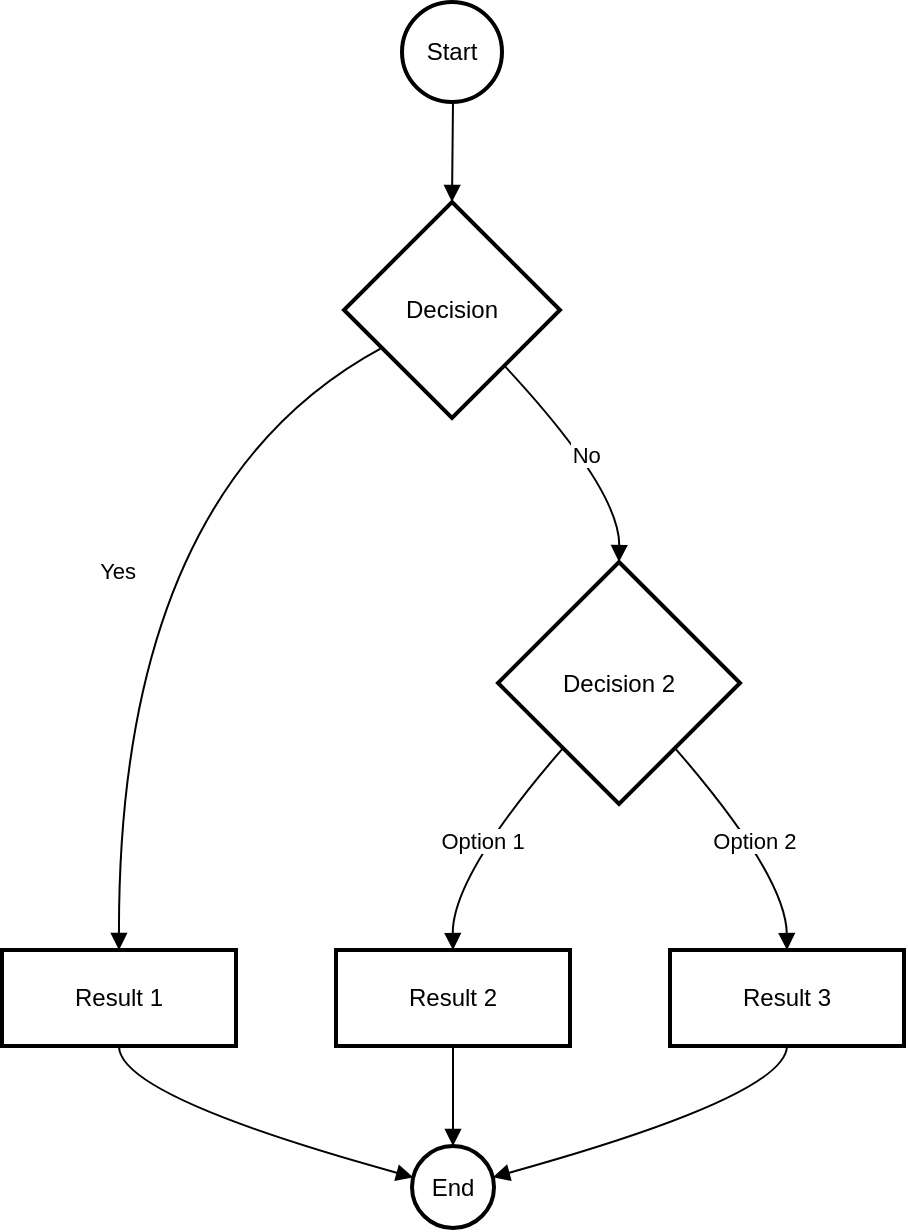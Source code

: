 <mxfile version="24.7.17">
  <diagram name="Page-1" id="QQxk7-OdncIyrQU38HUG">
    <mxGraphModel>
      <root>
        <mxCell id="0" />
        <mxCell id="1" parent="0" />
        <mxCell id="2" value="Start" style="ellipse;aspect=fixed;strokeWidth=2;whiteSpace=wrap;" vertex="1" parent="1">
          <mxGeometry x="208" y="8" width="50" height="50" as="geometry" />
        </mxCell>
        <mxCell id="3" value="Decision" style="rhombus;strokeWidth=2;whiteSpace=wrap;" vertex="1" parent="1">
          <mxGeometry x="179" y="108" width="108" height="108" as="geometry" />
        </mxCell>
        <mxCell id="4" value="Result 1" style="whiteSpace=wrap;strokeWidth=2;" vertex="1" parent="1">
          <mxGeometry x="8" y="482" width="117" height="48" as="geometry" />
        </mxCell>
        <mxCell id="5" value="Decision 2" style="rhombus;strokeWidth=2;whiteSpace=wrap;" vertex="1" parent="1">
          <mxGeometry x="256" y="288" width="121" height="121" as="geometry" />
        </mxCell>
        <mxCell id="6" value="Result 2" style="whiteSpace=wrap;strokeWidth=2;" vertex="1" parent="1">
          <mxGeometry x="175" y="482" width="117" height="48" as="geometry" />
        </mxCell>
        <mxCell id="7" value="Result 3" style="whiteSpace=wrap;strokeWidth=2;" vertex="1" parent="1">
          <mxGeometry x="342" y="482" width="117" height="48" as="geometry" />
        </mxCell>
        <mxCell id="8" value="End" style="ellipse;aspect=fixed;strokeWidth=2;whiteSpace=wrap;" vertex="1" parent="1">
          <mxGeometry x="213" y="580" width="41" height="41" as="geometry" />
        </mxCell>
        <mxCell id="9" value="" style="curved=1;startArrow=none;endArrow=block;exitX=0.51;exitY=1;entryX=0.5;entryY=0;" edge="1" parent="1" source="2" target="3">
          <mxGeometry relative="1" as="geometry">
            <Array as="points" />
          </mxGeometry>
        </mxCell>
        <mxCell id="10" value="Yes" style="curved=1;startArrow=none;endArrow=block;exitX=0;exitY=0.77;entryX=0.5;entryY=-0.01;" edge="1" parent="1" source="3" target="4">
          <mxGeometry relative="1" as="geometry">
            <Array as="points">
              <mxPoint x="66" y="252" />
            </Array>
          </mxGeometry>
        </mxCell>
        <mxCell id="11" value="No" style="curved=1;startArrow=none;endArrow=block;exitX=0.97;exitY=1;entryX=0.5;entryY=0;" edge="1" parent="1" source="3" target="5">
          <mxGeometry relative="1" as="geometry">
            <Array as="points">
              <mxPoint x="317" y="252" />
            </Array>
          </mxGeometry>
        </mxCell>
        <mxCell id="12" value="Option 1" style="curved=1;startArrow=none;endArrow=block;exitX=0.07;exitY=1;entryX=0.5;entryY=-0.01;" edge="1" parent="1" source="5" target="6">
          <mxGeometry relative="1" as="geometry">
            <Array as="points">
              <mxPoint x="233" y="445" />
            </Array>
          </mxGeometry>
        </mxCell>
        <mxCell id="13" value="Option 2" style="curved=1;startArrow=none;endArrow=block;exitX=0.93;exitY=1;entryX=0.5;entryY=-0.01;" edge="1" parent="1" source="5" target="7">
          <mxGeometry relative="1" as="geometry">
            <Array as="points">
              <mxPoint x="400" y="445" />
            </Array>
          </mxGeometry>
        </mxCell>
        <mxCell id="14" value="" style="curved=1;startArrow=none;endArrow=block;exitX=0.5;exitY=1;entryX=-0.01;entryY=0.37;" edge="1" parent="1" source="4" target="8">
          <mxGeometry relative="1" as="geometry">
            <Array as="points">
              <mxPoint x="66" y="555" />
            </Array>
          </mxGeometry>
        </mxCell>
        <mxCell id="15" value="" style="curved=1;startArrow=none;endArrow=block;exitX=0.5;exitY=1;entryX=0.5;entryY=0;" edge="1" parent="1" source="6" target="8">
          <mxGeometry relative="1" as="geometry">
            <Array as="points" />
          </mxGeometry>
        </mxCell>
        <mxCell id="16" value="" style="curved=1;startArrow=none;endArrow=block;exitX=0.5;exitY=1;entryX=1;entryY=0.37;" edge="1" parent="1" source="7" target="8">
          <mxGeometry relative="1" as="geometry">
            <Array as="points">
              <mxPoint x="400" y="555" />
            </Array>
          </mxGeometry>
        </mxCell>
      </root>
    </mxGraphModel>
  </diagram>
</mxfile>
